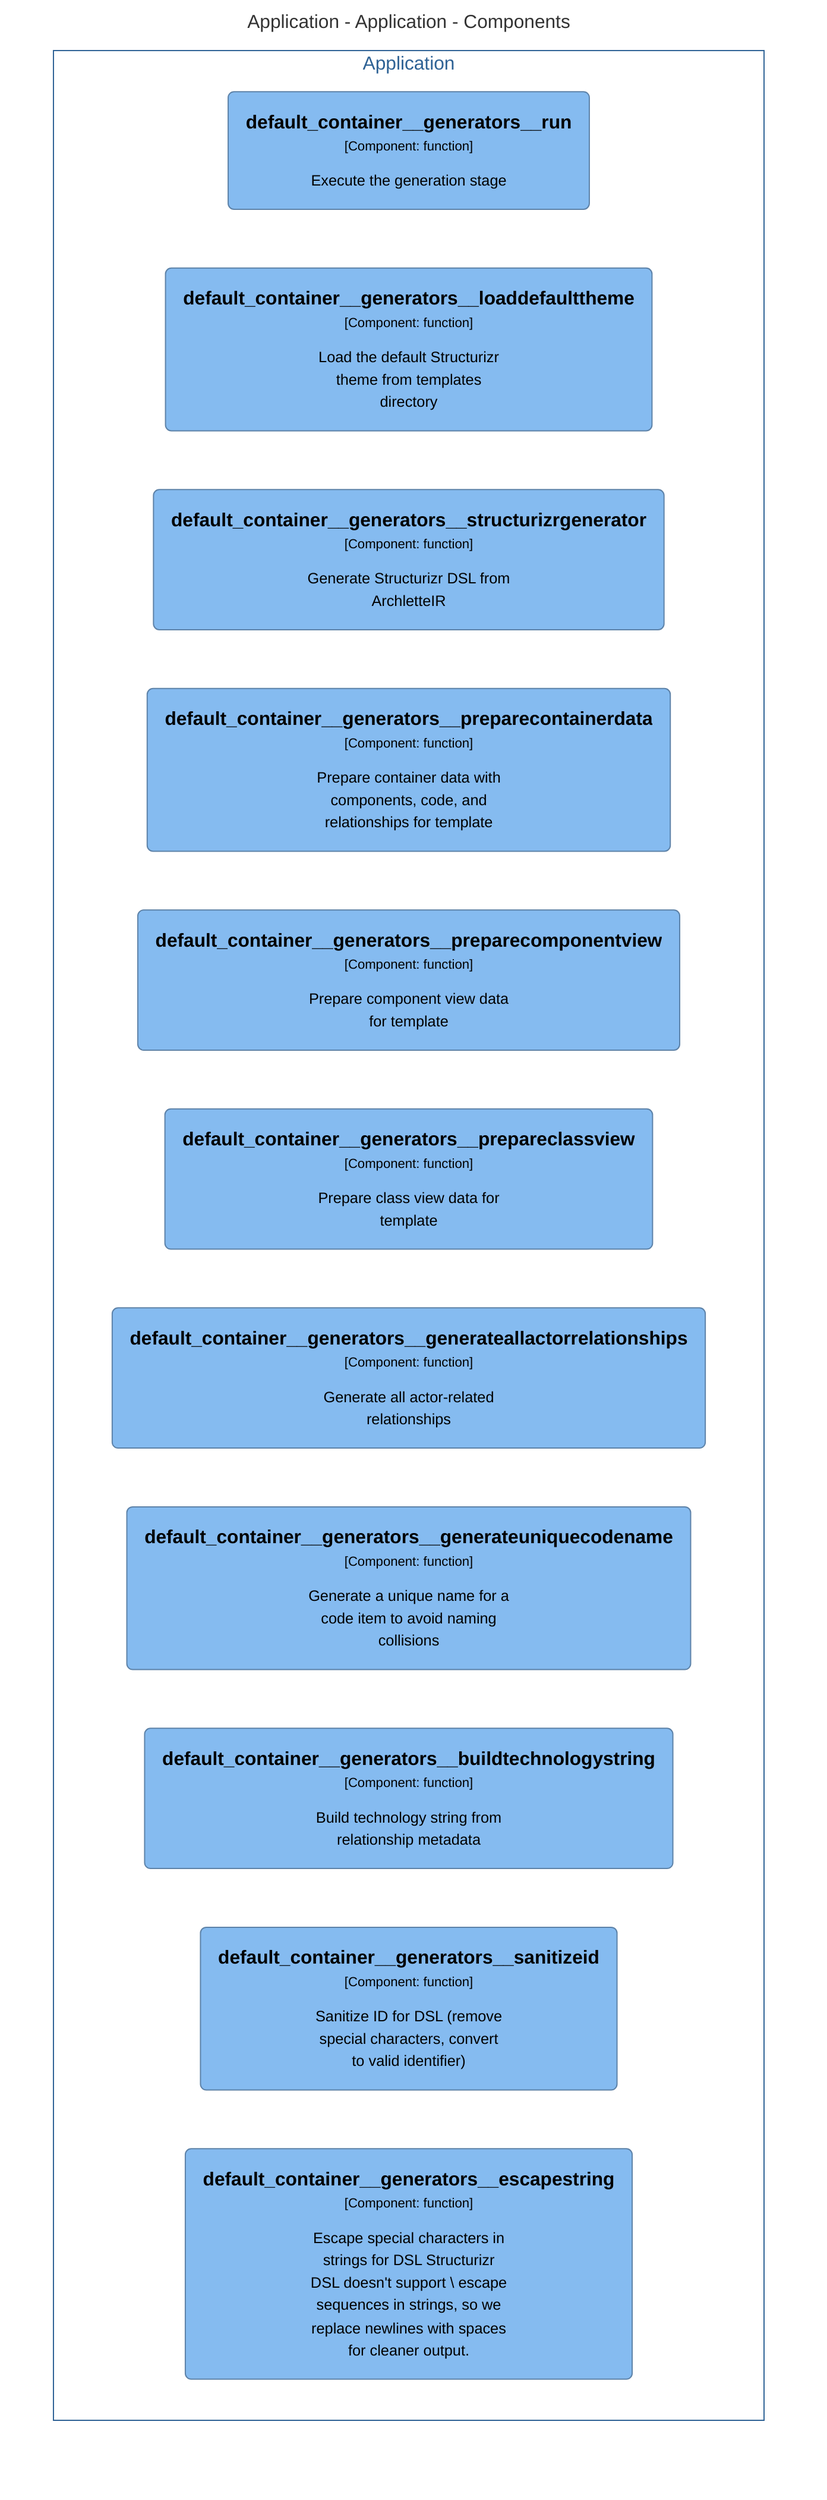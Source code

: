 graph TB
  linkStyle default fill:#ffffff

  subgraph diagram ["Application - Application - Components"]
    style diagram fill:#ffffff,stroke:#ffffff

    subgraph 8 ["Application"]
      style 8 fill:#ffffff,stroke:#2e6295,color:#2e6295

      32("<div style='font-weight: bold'>default_container__generators__run</div><div style='font-size: 70%; margin-top: 0px'>[Component: function]</div><div style='font-size: 80%; margin-top:10px'>Execute the generation stage</div>")
      style 32 fill:#85bbf0,stroke:#5d82a8,color:#000000
      86("<div style='font-weight: bold'>default_container__generators__loaddefaulttheme</div><div style='font-size: 70%; margin-top: 0px'>[Component: function]</div><div style='font-size: 80%; margin-top:10px'>Load the default Structurizr<br />theme from templates<br />directory</div>")
      style 86 fill:#85bbf0,stroke:#5d82a8,color:#000000
      87("<div style='font-weight: bold'>default_container__generators__structurizrgenerator</div><div style='font-size: 70%; margin-top: 0px'>[Component: function]</div><div style='font-size: 80%; margin-top:10px'>Generate Structurizr DSL from<br />ArchletteIR</div>")
      style 87 fill:#85bbf0,stroke:#5d82a8,color:#000000
      88("<div style='font-weight: bold'>default_container__generators__preparecontainerdata</div><div style='font-size: 70%; margin-top: 0px'>[Component: function]</div><div style='font-size: 80%; margin-top:10px'>Prepare container data with<br />components, code, and<br />relationships for template</div>")
      style 88 fill:#85bbf0,stroke:#5d82a8,color:#000000
      89("<div style='font-weight: bold'>default_container__generators__preparecomponentview</div><div style='font-size: 70%; margin-top: 0px'>[Component: function]</div><div style='font-size: 80%; margin-top:10px'>Prepare component view data<br />for template</div>")
      style 89 fill:#85bbf0,stroke:#5d82a8,color:#000000
      90("<div style='font-weight: bold'>default_container__generators__prepareclassview</div><div style='font-size: 70%; margin-top: 0px'>[Component: function]</div><div style='font-size: 80%; margin-top:10px'>Prepare class view data for<br />template</div>")
      style 90 fill:#85bbf0,stroke:#5d82a8,color:#000000
      91("<div style='font-weight: bold'>default_container__generators__generateallactorrelationships</div><div style='font-size: 70%; margin-top: 0px'>[Component: function]</div><div style='font-size: 80%; margin-top:10px'>Generate all actor-related<br />relationships</div>")
      style 91 fill:#85bbf0,stroke:#5d82a8,color:#000000
      92("<div style='font-weight: bold'>default_container__generators__generateuniquecodename</div><div style='font-size: 70%; margin-top: 0px'>[Component: function]</div><div style='font-size: 80%; margin-top:10px'>Generate a unique name for a<br />code item to avoid naming<br />collisions</div>")
      style 92 fill:#85bbf0,stroke:#5d82a8,color:#000000
      93("<div style='font-weight: bold'>default_container__generators__buildtechnologystring</div><div style='font-size: 70%; margin-top: 0px'>[Component: function]</div><div style='font-size: 80%; margin-top:10px'>Build technology string from<br />relationship metadata</div>")
      style 93 fill:#85bbf0,stroke:#5d82a8,color:#000000
      94("<div style='font-weight: bold'>default_container__generators__sanitizeid</div><div style='font-size: 70%; margin-top: 0px'>[Component: function]</div><div style='font-size: 80%; margin-top:10px'>Sanitize ID for DSL (remove<br />special characters, convert<br />to valid identifier)</div>")
      style 94 fill:#85bbf0,stroke:#5d82a8,color:#000000
      95("<div style='font-weight: bold'>default_container__generators__escapestring</div><div style='font-size: 70%; margin-top: 0px'>[Component: function]</div><div style='font-size: 80%; margin-top:10px'>Escape special characters in<br />strings for DSL Structurizr<br />DSL doesn't support \ escape<br />sequences in strings, so we<br />replace newlines with spaces<br />for cleaner output.</div>")
      style 95 fill:#85bbf0,stroke:#5d82a8,color:#000000
    end

  end